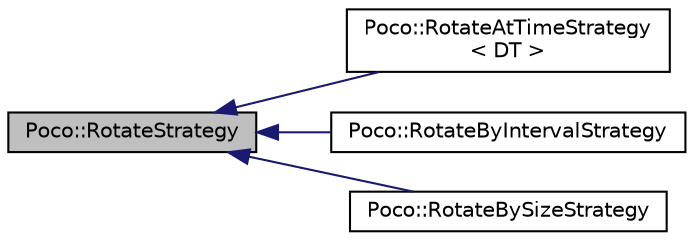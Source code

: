 digraph "Poco::RotateStrategy"
{
 // LATEX_PDF_SIZE
  edge [fontname="Helvetica",fontsize="10",labelfontname="Helvetica",labelfontsize="10"];
  node [fontname="Helvetica",fontsize="10",shape=record];
  rankdir="LR";
  Node1 [label="Poco::RotateStrategy",height=0.2,width=0.4,color="black", fillcolor="grey75", style="filled", fontcolor="black",tooltip=" "];
  Node1 -> Node2 [dir="back",color="midnightblue",fontsize="10",style="solid",fontname="Helvetica"];
  Node2 [label="Poco::RotateAtTimeStrategy\l\< DT \>",height=0.2,width=0.4,color="black", fillcolor="white", style="filled",URL="$classPoco_1_1RotateAtTimeStrategy.html",tooltip="The file is rotated at specified [day,][hour]:minute."];
  Node1 -> Node3 [dir="back",color="midnightblue",fontsize="10",style="solid",fontname="Helvetica"];
  Node3 [label="Poco::RotateByIntervalStrategy",height=0.2,width=0.4,color="black", fillcolor="white", style="filled",URL="$classPoco_1_1RotateByIntervalStrategy.html",tooltip=" "];
  Node1 -> Node4 [dir="back",color="midnightblue",fontsize="10",style="solid",fontname="Helvetica"];
  Node4 [label="Poco::RotateBySizeStrategy",height=0.2,width=0.4,color="black", fillcolor="white", style="filled",URL="$classPoco_1_1RotateBySizeStrategy.html",tooltip=" "];
}
